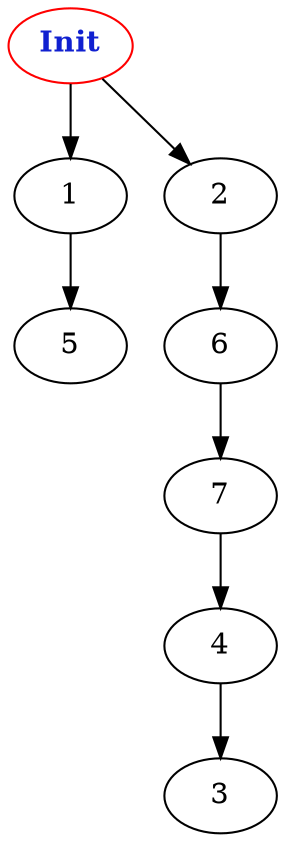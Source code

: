 digraph "Net Graph with 8 nodes" {
edge ["class"="link-class"]
"0" ["color"="red","label"=<<b>Init</b>>,"fontcolor"="#1020d0"]
"0" -> "1" ["weight"="9.0"]
"0" -> "2" ["weight"="3.0"]
"1" -> "5" ["weight"="1.0"]
"2" -> "6" ["weight"="3.0"]
"6" -> "7" ["weight"="1.0"]
"7" -> "4" ["weight"="1.0"]
"4" -> "3" ["weight"="4.0"]
}